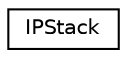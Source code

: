 digraph "Graphical Class Hierarchy"
{
  edge [fontname="Helvetica",fontsize="10",labelfontname="Helvetica",labelfontsize="10"];
  node [fontname="Helvetica",fontsize="10",shape=record];
  rankdir="LR";
  Node0 [label="IPStack",height=0.2,width=0.4,color="black", fillcolor="white", style="filled",URL="$class_i_p_stack.html"];
}
